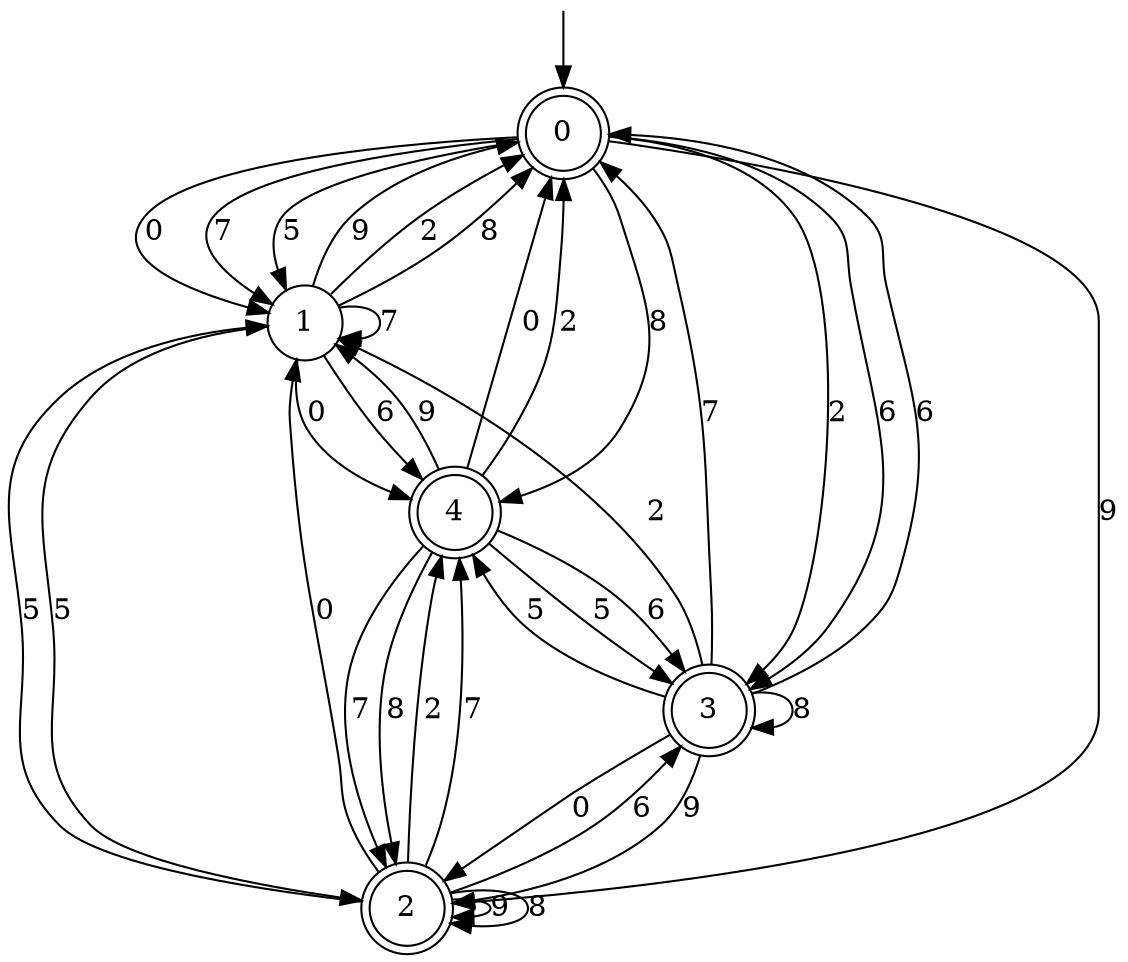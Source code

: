 digraph g {

	s0 [shape="doublecircle" label="0"];
	s1 [shape="circle" label="1"];
	s2 [shape="doublecircle" label="2"];
	s3 [shape="doublecircle" label="3"];
	s4 [shape="doublecircle" label="4"];
	s0 -> s1 [label="0"];
	s0 -> s2 [label="9"];
	s0 -> s3 [label="2"];
	s0 -> s3 [label="6"];
	s0 -> s4 [label="8"];
	s0 -> s1 [label="7"];
	s0 -> s1 [label="5"];
	s1 -> s4 [label="0"];
	s1 -> s0 [label="9"];
	s1 -> s0 [label="2"];
	s1 -> s4 [label="6"];
	s1 -> s0 [label="8"];
	s1 -> s1 [label="7"];
	s1 -> s2 [label="5"];
	s2 -> s1 [label="0"];
	s2 -> s2 [label="9"];
	s2 -> s4 [label="2"];
	s2 -> s3 [label="6"];
	s2 -> s2 [label="8"];
	s2 -> s4 [label="7"];
	s2 -> s1 [label="5"];
	s3 -> s2 [label="0"];
	s3 -> s2 [label="9"];
	s3 -> s1 [label="2"];
	s3 -> s0 [label="6"];
	s3 -> s3 [label="8"];
	s3 -> s0 [label="7"];
	s3 -> s4 [label="5"];
	s4 -> s0 [label="0"];
	s4 -> s1 [label="9"];
	s4 -> s0 [label="2"];
	s4 -> s3 [label="6"];
	s4 -> s2 [label="8"];
	s4 -> s2 [label="7"];
	s4 -> s3 [label="5"];

__start0 [label="" shape="none" width="0" height="0"];
__start0 -> s0;

}
